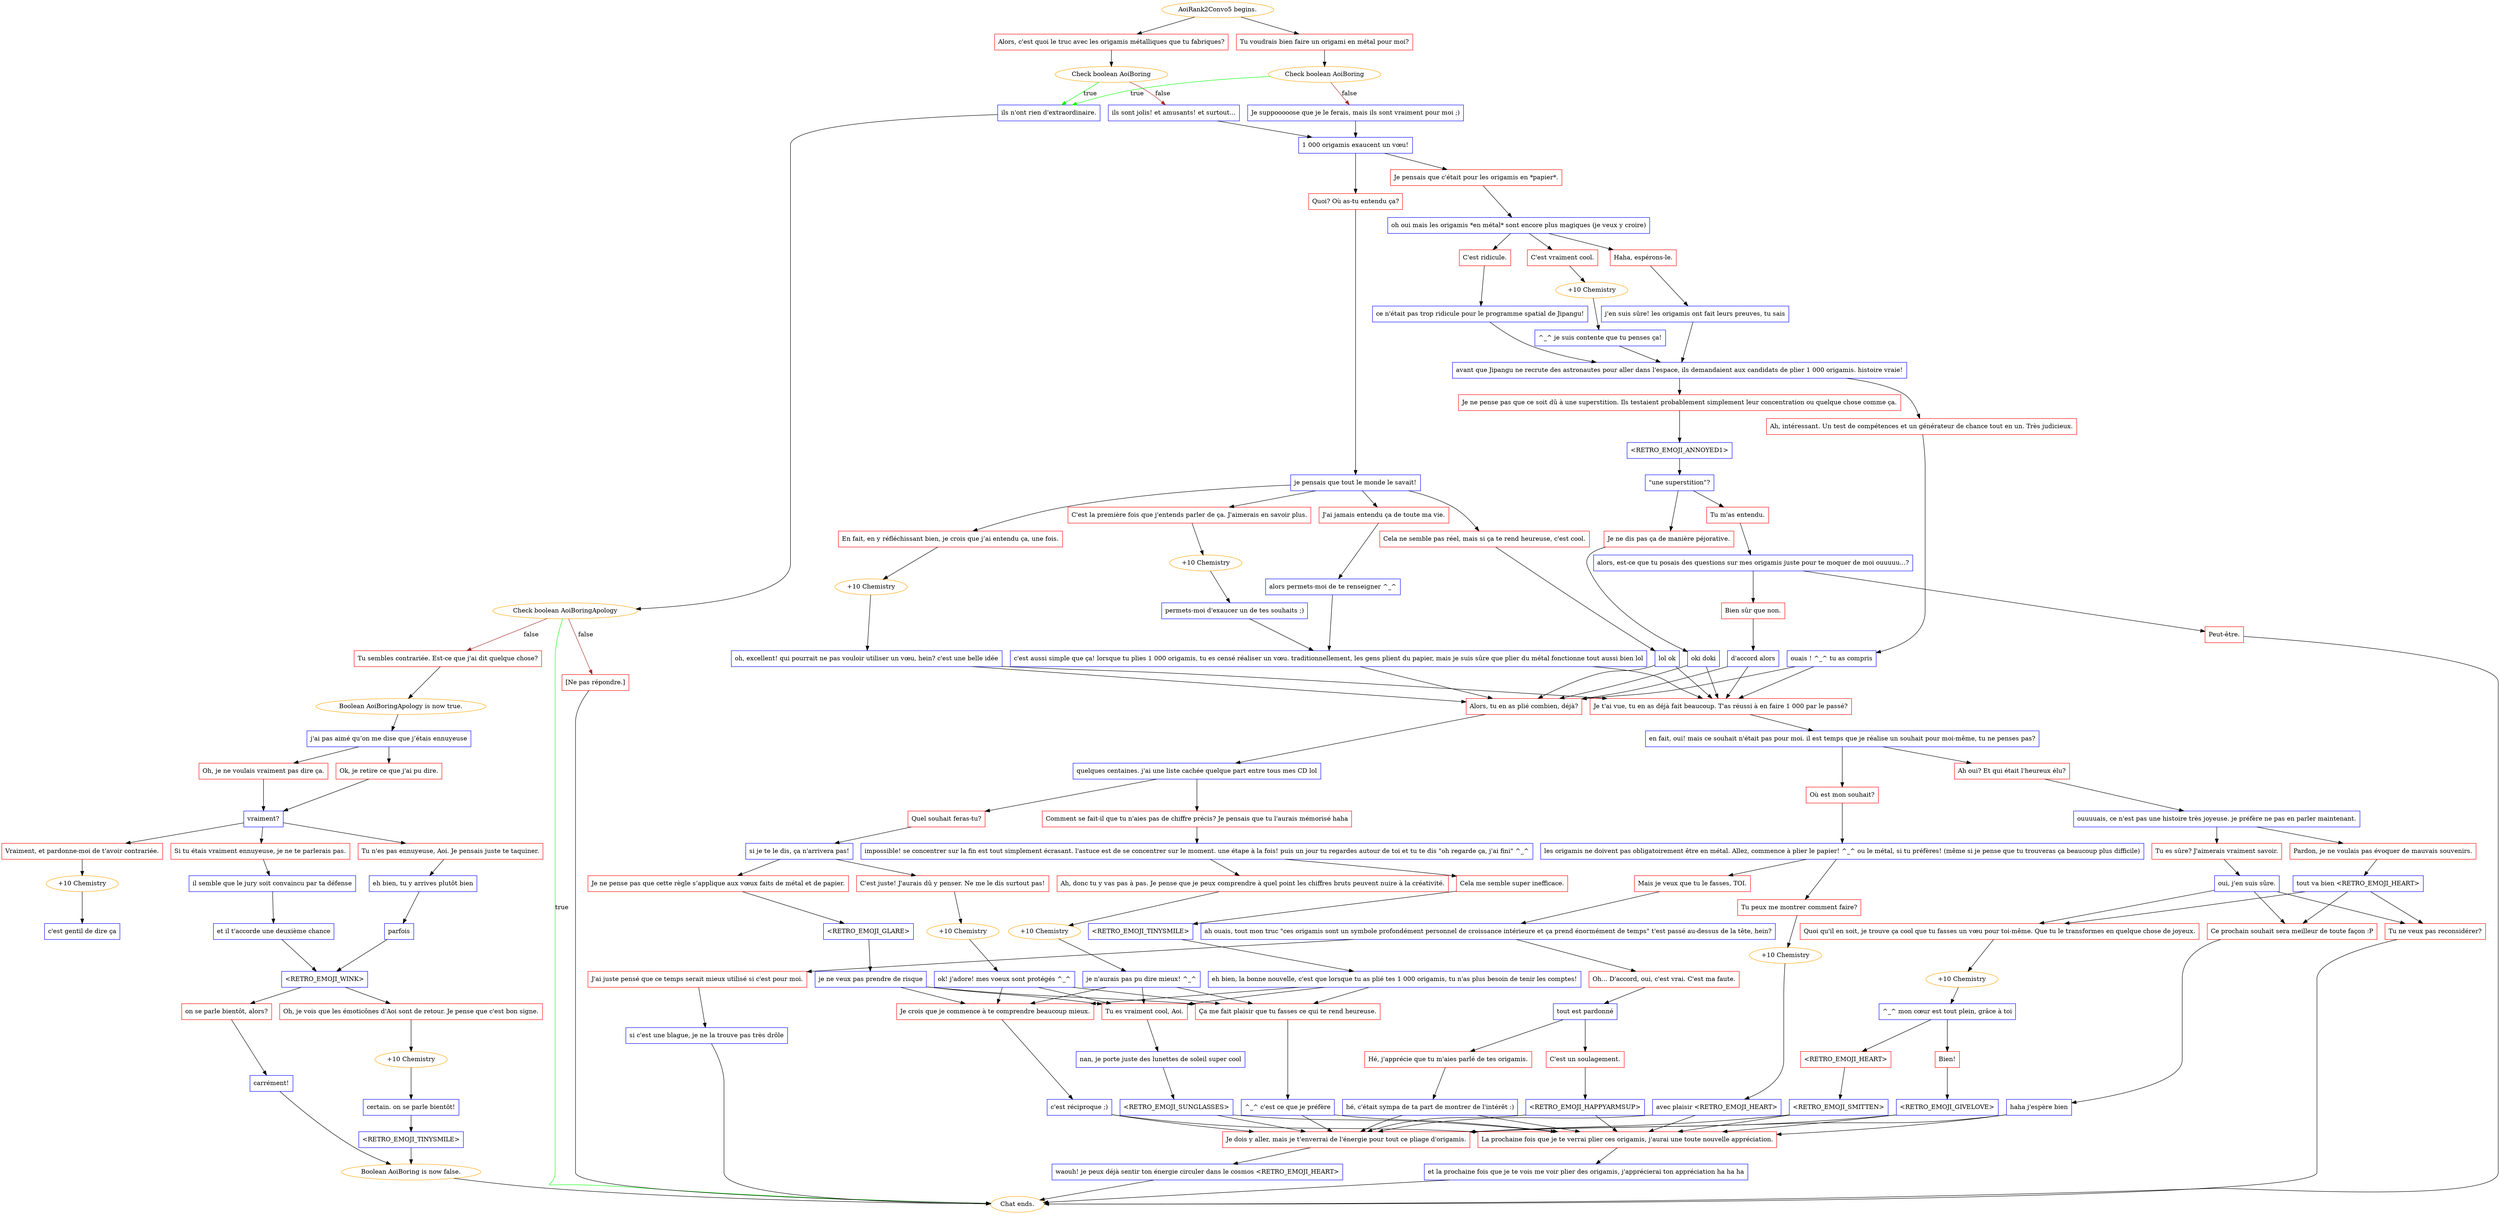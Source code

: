 digraph {
	"AoiRank2Convo5 begins." [color=orange];
		"AoiRank2Convo5 begins." -> j2969194809;
		"AoiRank2Convo5 begins." -> j858399278;
	j2969194809 [label="Alors, c'est quoi le truc avec les origamis métalliques que tu fabriques?",shape=box,color=red];
		j2969194809 -> j1443129487;
	j858399278 [label="Tu voudrais bien faire un origami en métal pour moi?",shape=box,color=red];
		j858399278 -> j1194707698;
	j1443129487 [label="Check boolean AoiBoring",color=orange];
		j1443129487 -> j942344858 [label=true,color=green];
		j1443129487 -> j467863341 [label=false,color=brown];
	j1194707698 [label="Check boolean AoiBoring",color=orange];
		j1194707698 -> j942344858 [label=true,color=green];
		j1194707698 -> j973384224 [label=false,color=brown];
	j942344858 [label="ils n'ont rien d'extraordinaire.",shape=box,color=blue];
		j942344858 -> j4116366548;
	j467863341 [label="ils sont jolis! et amusants! et surtout...",shape=box,color=blue];
		j467863341 -> j1350927916;
	j973384224 [label="Je suppooooose que je le ferais, mais ils sont vraiment pour moi ;)",shape=box,color=blue];
		j973384224 -> j1350927916;
	j4116366548 [label="Check boolean AoiBoringApology",color=orange];
		j4116366548 -> "Chat ends." [label=true,color=green];
		j4116366548 -> j880091519 [label=false,color=brown];
		j4116366548 -> j94287996 [label=false,color=brown];
	j1350927916 [label="1 000 origamis exaucent un vœu!",shape=box,color=blue];
		j1350927916 -> j1897765606;
		j1350927916 -> j31278074;
	"Chat ends." [color=orange];
	j880091519 [label="Tu sembles contrariée. Est-ce que j'ai dit quelque chose?",shape=box,color=red];
		j880091519 -> j954244048;
	j94287996 [label="[Ne pas répondre.]",shape=box,color=red];
		j94287996 -> "Chat ends.";
	j1897765606 [label="Je pensais que c'était pour les origamis en *papier*.",shape=box,color=red];
		j1897765606 -> j2214527929;
	j31278074 [label="Quoi? Où as-tu entendu ça?",shape=box,color=red];
		j31278074 -> j4162412540;
	j954244048 [label="Boolean AoiBoringApology is now true.",color=orange];
		j954244048 -> j2504001319;
	j2214527929 [label="oh oui mais les origamis *en métal* sont encore plus magiques (je veux y croire)",shape=box,color=blue];
		j2214527929 -> j676301792;
		j2214527929 -> j3269114743;
		j2214527929 -> j3920349970;
	j4162412540 [label="je pensais que tout le monde le savait!",shape=box,color=blue];
		j4162412540 -> j1874586388;
		j4162412540 -> j3870782677;
		j4162412540 -> j1888531884;
		j4162412540 -> j1103950152;
	j2504001319 [label="j'ai pas aimé qu’on me dise que j’étais ennuyeuse",shape=box,color=blue];
		j2504001319 -> j2706761432;
		j2504001319 -> j3707282400;
	j676301792 [label="Haha, espérons-le.",shape=box,color=red];
		j676301792 -> j2530932705;
	j3269114743 [label="C'est vraiment cool.",shape=box,color=red];
		j3269114743 -> j2580216524;
	j3920349970 [label="C'est ridicule.",shape=box,color=red];
		j3920349970 -> j1615575158;
	j1874586388 [label="J'ai jamais entendu ça de toute ma vie.",shape=box,color=red];
		j1874586388 -> j4005789140;
	j3870782677 [label="C'est la première fois que j'entends parler de ça. J'aimerais en savoir plus.",shape=box,color=red];
		j3870782677 -> j819258169;
	j1888531884 [label="En fait, en y réfléchissant bien, je crois que j’ai entendu ça, une fois.",shape=box,color=red];
		j1888531884 -> j1529146723;
	j1103950152 [label="Cela ne semble pas réel, mais si ça te rend heureuse, c'est cool.",shape=box,color=red];
		j1103950152 -> j1941652748;
	j2706761432 [label="Oh, je ne voulais vraiment pas dire ça.",shape=box,color=red];
		j2706761432 -> j2560117775;
	j3707282400 [label="Ok, je retire ce que j'ai pu dire.",shape=box,color=red];
		j3707282400 -> j2560117775;
	j2530932705 [label="j'en suis sûre! les origamis ont fait leurs preuves, tu sais",shape=box,color=blue];
		j2530932705 -> j2308492608;
	j2580216524 [label="+10 Chemistry",color=orange];
		j2580216524 -> j139103474;
	j1615575158 [label="ce n'était pas trop ridicule pour le programme spatial de Jipangu!",shape=box,color=blue];
		j1615575158 -> j2308492608;
	j4005789140 [label="alors permets-moi de te renseigner ^_^",shape=box,color=blue];
		j4005789140 -> j1354638417;
	j819258169 [label="+10 Chemistry",color=orange];
		j819258169 -> j2647251431;
	j1529146723 [label="+10 Chemistry",color=orange];
		j1529146723 -> j1280738188;
	j1941652748 [label="lol ok",shape=box,color=blue];
		j1941652748 -> j1558862173;
		j1941652748 -> j3434781600;
	j2560117775 [label="vraiment?",shape=box,color=blue];
		j2560117775 -> j2324077937;
		j2560117775 -> j639363333;
		j2560117775 -> j1034668227;
	j2308492608 [label="avant que Jipangu ne recrute des astronautes pour aller dans l'espace, ils demandaient aux candidats de plier 1 000 origamis. histoire vraie!",shape=box,color=blue];
		j2308492608 -> j174455560;
		j2308492608 -> j3840519685;
	j139103474 [label="^_^ je suis contente que tu penses ça!",shape=box,color=blue];
		j139103474 -> j2308492608;
	j1354638417 [label="c'est aussi simple que ça! lorsque tu plies 1 000 origamis, tu es censé réaliser un vœu. traditionnellement, les gens plient du papier, mais je suis sûre que plier du métal fonctionne tout aussi bien lol",shape=box,color=blue];
		j1354638417 -> j1558862173;
		j1354638417 -> j3434781600;
	j2647251431 [label="permets-moi d'exaucer un de tes souhaits ;)",shape=box,color=blue];
		j2647251431 -> j1354638417;
	j1280738188 [label="oh, excellent! qui pourrait ne pas vouloir utiliser un vœu, hein? c'est une belle idée",shape=box,color=blue];
		j1280738188 -> j1558862173;
		j1280738188 -> j3434781600;
	j1558862173 [label="Alors, tu en as plié combien, déjà?",shape=box,color=red];
		j1558862173 -> j859293799;
	j3434781600 [label="Je t'ai vue, tu en as déjà fait beaucoup. T'as réussi à en faire 1 000 par le passé?",shape=box,color=red];
		j3434781600 -> j2700853702;
	j2324077937 [label="Vraiment, et pardonne-moi de t'avoir contrariée.",shape=box,color=red];
		j2324077937 -> j979627965;
	j639363333 [label="Tu n'es pas ennuyeuse, Aoi. Je pensais juste te taquiner.",shape=box,color=red];
		j639363333 -> j1049653259;
	j1034668227 [label="Si tu étais vraiment ennuyeuse, je ne te parlerais pas.",shape=box,color=red];
		j1034668227 -> j45372593;
	j174455560 [label="Je ne pense pas que ce soit dû à une superstition. Ils testaient probablement simplement leur concentration ou quelque chose comme ça.",shape=box,color=red];
		j174455560 -> j2698548893;
	j3840519685 [label="Ah, intéressant. Un test de compétences et un générateur de chance tout en un. Très judicieux.",shape=box,color=red];
		j3840519685 -> j3610487034;
	j859293799 [label="quelques centaines. j'ai une liste cachée quelque part entre tous mes CD lol",shape=box,color=blue];
		j859293799 -> j5792048;
		j859293799 -> j861344826;
	j2700853702 [label="en fait, oui! mais ce souhait n'était pas pour moi. il est temps que je réalise un souhait pour moi-même, tu ne penses pas?",shape=box,color=blue];
		j2700853702 -> j3724263491;
		j2700853702 -> j843069396;
	j979627965 [label="+10 Chemistry",color=orange];
		j979627965 -> j300846207;
	j1049653259 [label="eh bien, tu y arrives plutôt bien",shape=box,color=blue];
		j1049653259 -> j454319830;
	j45372593 [label="il semble que le jury soit convaincu par ta défense",shape=box,color=blue];
		j45372593 -> j1679689783;
	j2698548893 [label="<RETRO_EMOJI_ANNOYED1>",shape=box,color=blue];
		j2698548893 -> j1793103611;
	j3610487034 [label="ouais ! ^_^ tu as compris",shape=box,color=blue];
		j3610487034 -> j1558862173;
		j3610487034 -> j3434781600;
	j5792048 [label="Comment se fait-il que tu n'aies pas de chiffre précis? Je pensais que tu l'aurais mémorisé haha",shape=box,color=red];
		j5792048 -> j161107184;
	j861344826 [label="Quel souhait feras-tu?",shape=box,color=red];
		j861344826 -> j4224162385;
	j3724263491 [label="Ah oui? Et qui était l'heureux élu?",shape=box,color=red];
		j3724263491 -> j3223464767;
	j843069396 [label="Où est mon souhait?",shape=box,color=red];
		j843069396 -> j1240301551;
	j300846207 [label="c'est gentil de dire ça",shape=box,color=blue];
	j454319830 [label="parfois",shape=box,color=blue];
		j454319830 -> j1823067147;
	j1679689783 [label="et il t'accorde une deuxième chance",shape=box,color=blue];
		j1679689783 -> j1823067147;
	j1793103611 [label="\"une superstition\"?",shape=box,color=blue];
		j1793103611 -> j3428292913;
		j1793103611 -> j3626463239;
	j161107184 [label="impossible! se concentrer sur la fin est tout simplement écrasant. l'astuce est de se concentrer sur le moment. une étape à la fois! puis un jour tu regardes autour de toi et tu te dis \"oh regarde ça, j'ai fini\" ^_^",shape=box,color=blue];
		j161107184 -> j983100032;
		j161107184 -> j1241538506;
	j4224162385 [label="si je te le dis, ça n'arrivera pas!",shape=box,color=blue];
		j4224162385 -> j2216074373;
		j4224162385 -> j3006900896;
	j3223464767 [label="ouuuuais, ce n'est pas une histoire très joyeuse. je préfère ne pas en parler maintenant.",shape=box,color=blue];
		j3223464767 -> j800661118;
		j3223464767 -> j3702063979;
	j1240301551 [label="les origamis ne doivent pas obligatoirement être en métal. Allez, commence à plier le papier! ^_^ ou le métal, si tu préfères! (même si je pense que tu trouveras ça beaucoup plus difficile)",shape=box,color=blue];
		j1240301551 -> j3064440852;
		j1240301551 -> j653745918;
	j1823067147 [label="<RETRO_EMOJI_WINK>",shape=box,color=blue];
		j1823067147 -> j997027048;
		j1823067147 -> j3654960807;
	j3428292913 [label="Tu m'as entendu.",shape=box,color=red];
		j3428292913 -> j219305036;
	j3626463239 [label="Je ne dis pas ça de manière péjorative.",shape=box,color=red];
		j3626463239 -> j1932206251;
	j983100032 [label="Ah, donc tu y vas pas à pas. Je pense que je peux comprendre à quel point les chiffres bruts peuvent nuire à la créativité.",shape=box,color=red];
		j983100032 -> j2665349060;
	j1241538506 [label="Cela me semble super inefficace.",shape=box,color=red];
		j1241538506 -> j950612847;
	j2216074373 [label="C'est juste! J'aurais dû y penser. Ne me le dis surtout pas!",shape=box,color=red];
		j2216074373 -> j2153374582;
	j3006900896 [label="Je ne pense pas que cette règle s’applique aux vœux faits de métal et de papier.",shape=box,color=red];
		j3006900896 -> j2768428679;
	j800661118 [label="Pardon, je ne voulais pas évoquer de mauvais souvenirs.",shape=box,color=red];
		j800661118 -> j2000467532;
	j3702063979 [label="Tu es sûre? J'aimerais vraiment savoir.",shape=box,color=red];
		j3702063979 -> j2870704580;
	j3064440852 [label="Tu peux me montrer comment faire?",shape=box,color=red];
		j3064440852 -> j596470126;
	j653745918 [label="Mais je veux que tu le fasses, TOI.",shape=box,color=red];
		j653745918 -> j1627917500;
	j997027048 [label="on se parle bientôt, alors?",shape=box,color=red];
		j997027048 -> j2479899725;
	j3654960807 [label="Oh, je vois que les émoticônes d'Aoi sont de retour. Je pense que c'est bon signe.",shape=box,color=red];
		j3654960807 -> j4280077638;
	j219305036 [label="alors, est-ce que tu posais des questions sur mes origamis juste pour te moquer de moi ouuuuu...?",shape=box,color=blue];
		j219305036 -> j1317769141;
		j219305036 -> j1467775874;
	j1932206251 [label="oki doki",shape=box,color=blue];
		j1932206251 -> j1558862173;
		j1932206251 -> j3434781600;
	j2665349060 [label="+10 Chemistry",color=orange];
		j2665349060 -> j3507867276;
	j950612847 [label="<RETRO_EMOJI_TINYSMILE>",shape=box,color=blue];
		j950612847 -> j3251558530;
	j2153374582 [label="+10 Chemistry",color=orange];
		j2153374582 -> j2377832750;
	j2768428679 [label="<RETRO_EMOJI_GLARE>",shape=box,color=blue];
		j2768428679 -> j2539518442;
	j2000467532 [label="tout va bien <RETRO_EMOJI_HEART>",shape=box,color=blue];
		j2000467532 -> j1604665625;
		j2000467532 -> j219837899;
		j2000467532 -> j4246898948;
	j2870704580 [label="oui, j'en suis sûre.",shape=box,color=blue];
		j2870704580 -> j1604665625;
		j2870704580 -> j219837899;
		j2870704580 -> j4246898948;
	j596470126 [label="+10 Chemistry",color=orange];
		j596470126 -> j1955222852;
	j1627917500 [label="ah ouais, tout mon truc \"ces origamis sont un symbole profondément personnel de croissance intérieure et ça prend énormément de temps\" t'est passé au-dessus de la tête, hein?",shape=box,color=blue];
		j1627917500 -> j4281793505;
		j1627917500 -> j1271506197;
	j2479899725 [label="carrément!",shape=box,color=blue];
		j2479899725 -> j1984221796;
	j4280077638 [label="+10 Chemistry",color=orange];
		j4280077638 -> j330769956;
	j1317769141 [label="Peut-être.",shape=box,color=red];
		j1317769141 -> "Chat ends.";
	j1467775874 [label="Bien sûr que non.",shape=box,color=red];
		j1467775874 -> j976130789;
	j3507867276 [label="je n'aurais pas pu dire mieux! ^_^",shape=box,color=blue];
		j3507867276 -> j1129339019;
		j3507867276 -> j804394590;
		j3507867276 -> j351185588;
	j3251558530 [label="eh bien, la bonne nouvelle, c'est que lorsque tu as plié tes 1 000 origamis, tu n'as plus besoin de tenir les comptes!",shape=box,color=blue];
		j3251558530 -> j1129339019;
		j3251558530 -> j804394590;
		j3251558530 -> j351185588;
	j2377832750 [label="ok! j'adore! mes voeux sont protégés ^_^",shape=box,color=blue];
		j2377832750 -> j1129339019;
		j2377832750 -> j804394590;
		j2377832750 -> j351185588;
	j2539518442 [label="je ne veux pas prendre de risque",shape=box,color=blue];
		j2539518442 -> j1129339019;
		j2539518442 -> j804394590;
		j2539518442 -> j351185588;
	j1604665625 [label="Ce prochain souhait sera meilleur de toute façon :P",shape=box,color=red];
		j1604665625 -> j3610795500;
	j219837899 [label="Quoi qu'il en soit, je trouve ça cool que tu fasses un vœu pour toi-même. Que tu le transformes en quelque chose de joyeux.",shape=box,color=red];
		j219837899 -> j2042961738;
	j4246898948 [label="Tu ne veux pas reconsidérer?",shape=box,color=red];
		j4246898948 -> "Chat ends.";
	j1955222852 [label="avec plaisir <RETRO_EMOJI_HEART>",shape=box,color=blue];
		j1955222852 -> j1440888460;
		j1955222852 -> j2636972189;
	j4281793505 [label="J'ai juste pensé que ce temps serait mieux utilisé si c'est pour moi.",shape=box,color=red];
		j4281793505 -> j2215712401;
	j1271506197 [label="Oh... D'accord, oui, c'est vrai. C'est ma faute.",shape=box,color=red];
		j1271506197 -> j1635536367;
	j1984221796 [label="Boolean AoiBoring is now false.",color=orange];
		j1984221796 -> "Chat ends.";
	j330769956 [label="certain. on se parle bientôt!",shape=box,color=blue];
		j330769956 -> j3248434141;
	j976130789 [label="d'accord alors",shape=box,color=blue];
		j976130789 -> j1558862173;
		j976130789 -> j3434781600;
	j1129339019 [label="Je crois que je commence à te comprendre beaucoup mieux.",shape=box,color=red];
		j1129339019 -> j3409621909;
	j804394590 [label="Tu es vraiment cool, Aoi.",shape=box,color=red];
		j804394590 -> j148486628;
	j351185588 [label="Ça me fait plaisir que tu fasses ce qui te rend heureuse.",shape=box,color=red];
		j351185588 -> j2191930064;
	j3610795500 [label="haha j'espère bien",shape=box,color=blue];
		j3610795500 -> j1440888460;
		j3610795500 -> j2636972189;
	j2042961738 [label="+10 Chemistry",color=orange];
		j2042961738 -> j3083224450;
	j1440888460 [label="La prochaine fois que je te verrai plier ces origamis, j'aurai une toute nouvelle appréciation.",shape=box,color=red];
		j1440888460 -> j3801554166;
	j2636972189 [label="Je dois y aller, mais je t'enverrai de l'énergie pour tout ce pliage d'origamis.",shape=box,color=red];
		j2636972189 -> j2672283684;
	j2215712401 [label="si c'est une blague, je ne la trouve pas très drôle",shape=box,color=blue];
		j2215712401 -> "Chat ends.";
	j1635536367 [label="tout est pardonné",shape=box,color=blue];
		j1635536367 -> j3814025576;
		j1635536367 -> j991155275;
	j3248434141 [label="<RETRO_EMOJI_TINYSMILE>",shape=box,color=blue];
		j3248434141 -> j1984221796;
	j3409621909 [label="c'est réciproque ;)",shape=box,color=blue];
		j3409621909 -> j1440888460;
		j3409621909 -> j2636972189;
	j148486628 [label="nan, je porte juste des lunettes de soleil super cool",shape=box,color=blue];
		j148486628 -> j2455681144;
	j2191930064 [label="^_^ c'est ce que je préfère",shape=box,color=blue];
		j2191930064 -> j1440888460;
		j2191930064 -> j2636972189;
	j3083224450 [label="^_^ mon cœur est tout plein, grâce à toi",shape=box,color=blue];
		j3083224450 -> j3352049617;
		j3083224450 -> j2656202917;
	j3801554166 [label="et la prochaine fois que je te vois me voir plier des origamis, j'apprécierai ton appréciation ha ha ha",shape=box,color=blue];
		j3801554166 -> "Chat ends.";
	j2672283684 [label="waouh! je peux déjà sentir ton énergie circuler dans le cosmos <RETRO_EMOJI_HEART>",shape=box,color=blue];
		j2672283684 -> "Chat ends.";
	j3814025576 [label="Hé, j'apprécie que tu m'aies parlé de tes origamis.",shape=box,color=red];
		j3814025576 -> j4068908120;
	j991155275 [label="C'est un soulagement.",shape=box,color=red];
		j991155275 -> j2446588326;
	j2455681144 [label="<RETRO_EMOJI_SUNGLASSES>",shape=box,color=blue];
		j2455681144 -> j1440888460;
		j2455681144 -> j2636972189;
	j3352049617 [label="Bien!",shape=box,color=red];
		j3352049617 -> j547745806;
	j2656202917 [label="<RETRO_EMOJI_HEART>",shape=box,color=red];
		j2656202917 -> j4241135296;
	j4068908120 [label="hé, c'était sympa de ta part de montrer de l'intérêt :)",shape=box,color=blue];
		j4068908120 -> j1440888460;
		j4068908120 -> j2636972189;
	j2446588326 [label="<RETRO_EMOJI_HAPPYARMSUP>",shape=box,color=blue];
		j2446588326 -> j1440888460;
		j2446588326 -> j2636972189;
	j547745806 [label="<RETRO_EMOJI_GIVELOVE>",shape=box,color=blue];
		j547745806 -> j1440888460;
		j547745806 -> j2636972189;
	j4241135296 [label="<RETRO_EMOJI_SMITTEN>",shape=box,color=blue];
		j4241135296 -> j1440888460;
		j4241135296 -> j2636972189;
}
